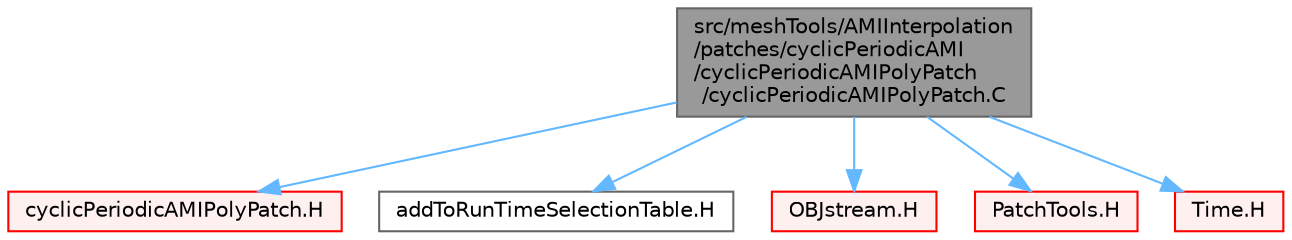 digraph "src/meshTools/AMIInterpolation/patches/cyclicPeriodicAMI/cyclicPeriodicAMIPolyPatch/cyclicPeriodicAMIPolyPatch.C"
{
 // LATEX_PDF_SIZE
  bgcolor="transparent";
  edge [fontname=Helvetica,fontsize=10,labelfontname=Helvetica,labelfontsize=10];
  node [fontname=Helvetica,fontsize=10,shape=box,height=0.2,width=0.4];
  Node1 [id="Node000001",label="src/meshTools/AMIInterpolation\l/patches/cyclicPeriodicAMI\l/cyclicPeriodicAMIPolyPatch\l/cyclicPeriodicAMIPolyPatch.C",height=0.2,width=0.4,color="gray40", fillcolor="grey60", style="filled", fontcolor="black",tooltip=" "];
  Node1 -> Node2 [id="edge1_Node000001_Node000002",color="steelblue1",style="solid",tooltip=" "];
  Node2 [id="Node000002",label="cyclicPeriodicAMIPolyPatch.H",height=0.2,width=0.4,color="red", fillcolor="#FFF0F0", style="filled",URL="$cyclicPeriodicAMIPolyPatch_8H.html",tooltip=" "];
  Node1 -> Node306 [id="edge2_Node000001_Node000306",color="steelblue1",style="solid",tooltip=" "];
  Node306 [id="Node000306",label="addToRunTimeSelectionTable.H",height=0.2,width=0.4,color="grey40", fillcolor="white", style="filled",URL="$addToRunTimeSelectionTable_8H.html",tooltip="Macros for easy insertion into run-time selection tables."];
  Node1 -> Node307 [id="edge3_Node000001_Node000307",color="steelblue1",style="solid",tooltip=" "];
  Node307 [id="Node000307",label="OBJstream.H",height=0.2,width=0.4,color="red", fillcolor="#FFF0F0", style="filled",URL="$OBJstream_8H.html",tooltip=" "];
  Node1 -> Node311 [id="edge4_Node000001_Node000311",color="steelblue1",style="solid",tooltip=" "];
  Node311 [id="Node000311",label="PatchTools.H",height=0.2,width=0.4,color="red", fillcolor="#FFF0F0", style="filled",URL="$PatchTools_8H.html",tooltip=" "];
  Node1 -> Node312 [id="edge5_Node000001_Node000312",color="steelblue1",style="solid",tooltip=" "];
  Node312 [id="Node000312",label="Time.H",height=0.2,width=0.4,color="red", fillcolor="#FFF0F0", style="filled",URL="$Time_8H.html",tooltip=" "];
}
